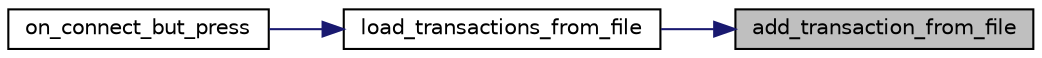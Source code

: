 digraph "add_transaction_from_file"
{
 // LATEX_PDF_SIZE
  edge [fontname="Helvetica",fontsize="10",labelfontname="Helvetica",labelfontsize="10"];
  node [fontname="Helvetica",fontsize="10",shape=record];
  rankdir="RL";
  Node1 [label="add_transaction_from_file",height=0.2,width=0.4,color="black", fillcolor="grey75", style="filled", fontcolor="black",tooltip=" "];
  Node1 -> Node2 [dir="back",color="midnightblue",fontsize="10",style="solid",fontname="Helvetica"];
  Node2 [label="load_transactions_from_file",height=0.2,width=0.4,color="black", fillcolor="white", style="filled",URL="$ui_8c.html#a8909bf913522e177fc1629b07c32420c",tooltip=" "];
  Node2 -> Node3 [dir="back",color="midnightblue",fontsize="10",style="solid",fontname="Helvetica"];
  Node3 [label="on_connect_but_press",height=0.2,width=0.4,color="black", fillcolor="white", style="filled",URL="$ui_8c.html#aa118feebec7cfa09ac8e958107872c47",tooltip=" "];
}

